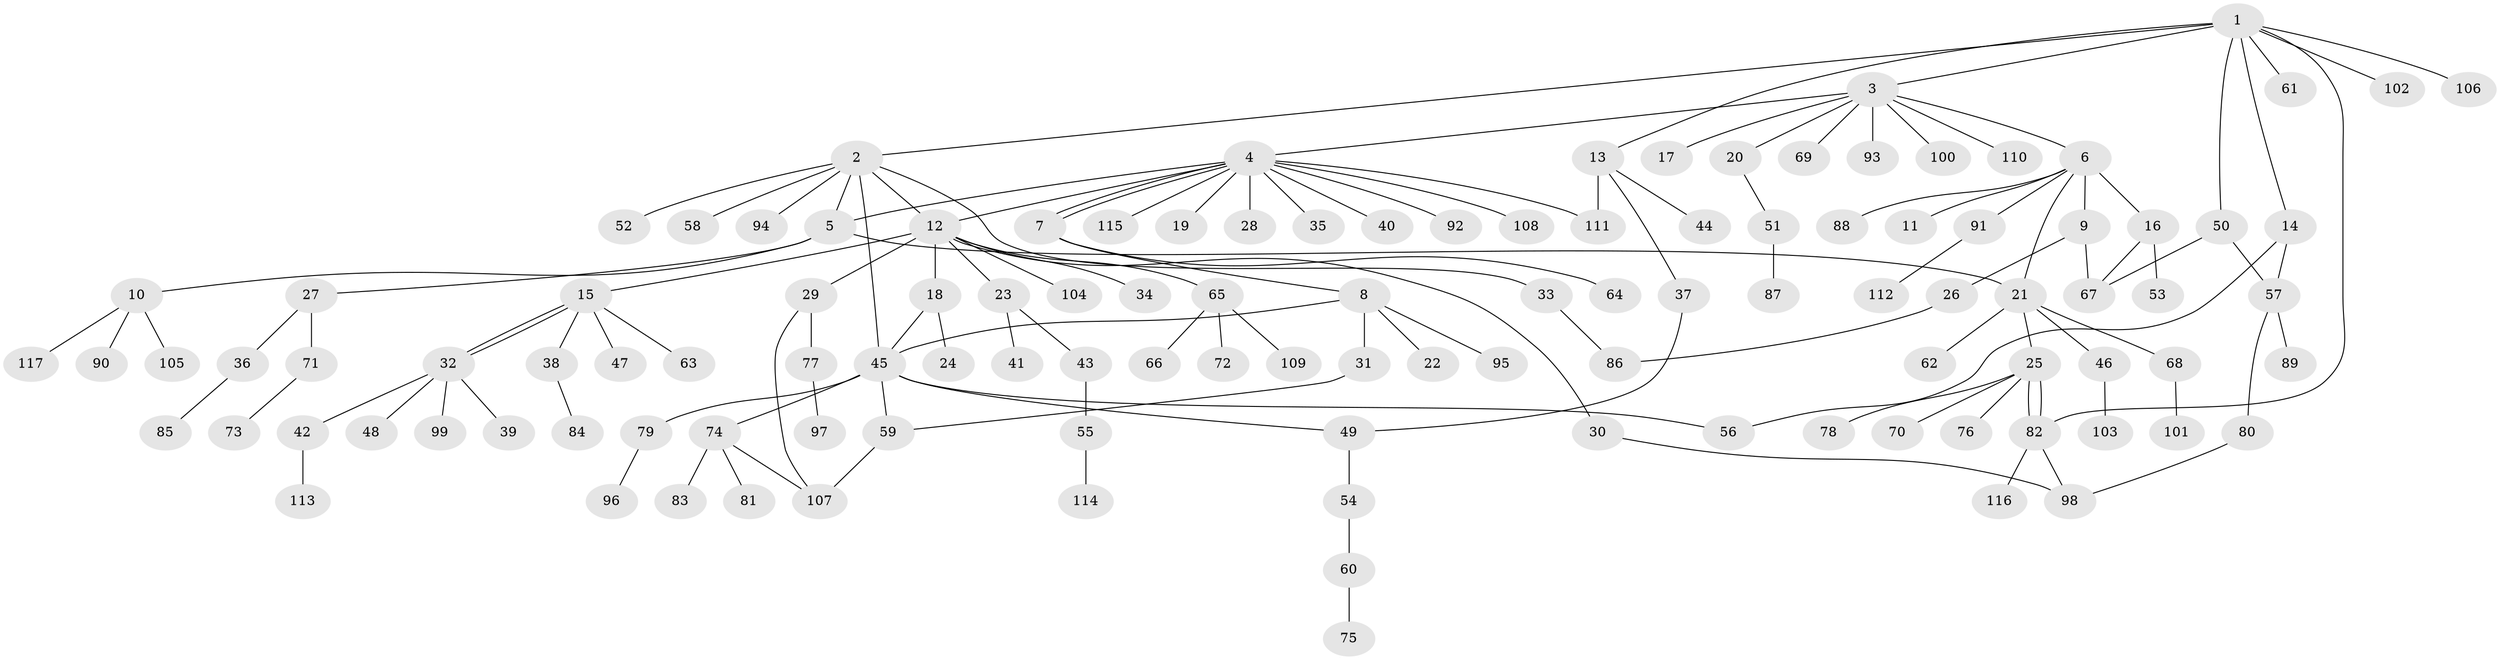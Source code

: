 // Generated by graph-tools (version 1.1) at 2025/25/03/09/25 03:25:57]
// undirected, 117 vertices, 137 edges
graph export_dot {
graph [start="1"]
  node [color=gray90,style=filled];
  1;
  2;
  3;
  4;
  5;
  6;
  7;
  8;
  9;
  10;
  11;
  12;
  13;
  14;
  15;
  16;
  17;
  18;
  19;
  20;
  21;
  22;
  23;
  24;
  25;
  26;
  27;
  28;
  29;
  30;
  31;
  32;
  33;
  34;
  35;
  36;
  37;
  38;
  39;
  40;
  41;
  42;
  43;
  44;
  45;
  46;
  47;
  48;
  49;
  50;
  51;
  52;
  53;
  54;
  55;
  56;
  57;
  58;
  59;
  60;
  61;
  62;
  63;
  64;
  65;
  66;
  67;
  68;
  69;
  70;
  71;
  72;
  73;
  74;
  75;
  76;
  77;
  78;
  79;
  80;
  81;
  82;
  83;
  84;
  85;
  86;
  87;
  88;
  89;
  90;
  91;
  92;
  93;
  94;
  95;
  96;
  97;
  98;
  99;
  100;
  101;
  102;
  103;
  104;
  105;
  106;
  107;
  108;
  109;
  110;
  111;
  112;
  113;
  114;
  115;
  116;
  117;
  1 -- 2;
  1 -- 3;
  1 -- 13;
  1 -- 14;
  1 -- 50;
  1 -- 61;
  1 -- 82;
  1 -- 102;
  1 -- 106;
  2 -- 5;
  2 -- 12;
  2 -- 33;
  2 -- 45;
  2 -- 52;
  2 -- 58;
  2 -- 94;
  3 -- 4;
  3 -- 6;
  3 -- 17;
  3 -- 20;
  3 -- 69;
  3 -- 93;
  3 -- 100;
  3 -- 110;
  4 -- 5;
  4 -- 7;
  4 -- 7;
  4 -- 12;
  4 -- 19;
  4 -- 28;
  4 -- 35;
  4 -- 40;
  4 -- 92;
  4 -- 108;
  4 -- 111;
  4 -- 115;
  5 -- 10;
  5 -- 21;
  5 -- 27;
  6 -- 9;
  6 -- 11;
  6 -- 16;
  6 -- 21;
  6 -- 88;
  6 -- 91;
  7 -- 8;
  7 -- 64;
  8 -- 22;
  8 -- 31;
  8 -- 45;
  8 -- 95;
  9 -- 26;
  9 -- 67;
  10 -- 90;
  10 -- 105;
  10 -- 117;
  12 -- 15;
  12 -- 18;
  12 -- 23;
  12 -- 29;
  12 -- 30;
  12 -- 34;
  12 -- 65;
  12 -- 104;
  13 -- 37;
  13 -- 44;
  13 -- 111;
  14 -- 56;
  14 -- 57;
  15 -- 32;
  15 -- 32;
  15 -- 38;
  15 -- 47;
  15 -- 63;
  16 -- 53;
  16 -- 67;
  18 -- 24;
  18 -- 45;
  20 -- 51;
  21 -- 25;
  21 -- 46;
  21 -- 62;
  21 -- 68;
  23 -- 41;
  23 -- 43;
  25 -- 70;
  25 -- 76;
  25 -- 78;
  25 -- 82;
  25 -- 82;
  26 -- 86;
  27 -- 36;
  27 -- 71;
  29 -- 77;
  29 -- 107;
  30 -- 98;
  31 -- 59;
  32 -- 39;
  32 -- 42;
  32 -- 48;
  32 -- 99;
  33 -- 86;
  36 -- 85;
  37 -- 49;
  38 -- 84;
  42 -- 113;
  43 -- 55;
  45 -- 49;
  45 -- 56;
  45 -- 59;
  45 -- 74;
  45 -- 79;
  46 -- 103;
  49 -- 54;
  50 -- 57;
  50 -- 67;
  51 -- 87;
  54 -- 60;
  55 -- 114;
  57 -- 80;
  57 -- 89;
  59 -- 107;
  60 -- 75;
  65 -- 66;
  65 -- 72;
  65 -- 109;
  68 -- 101;
  71 -- 73;
  74 -- 81;
  74 -- 83;
  74 -- 107;
  77 -- 97;
  79 -- 96;
  80 -- 98;
  82 -- 98;
  82 -- 116;
  91 -- 112;
}
